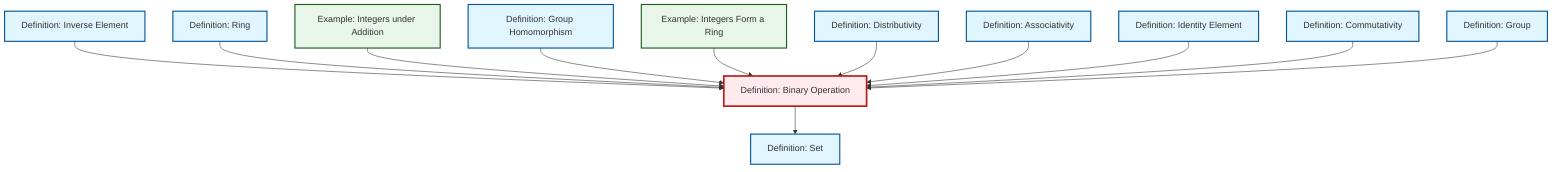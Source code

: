 graph TD
    classDef definition fill:#e1f5fe,stroke:#01579b,stroke-width:2px
    classDef theorem fill:#f3e5f5,stroke:#4a148c,stroke-width:2px
    classDef axiom fill:#fff3e0,stroke:#e65100,stroke-width:2px
    classDef example fill:#e8f5e9,stroke:#1b5e20,stroke-width:2px
    classDef current fill:#ffebee,stroke:#b71c1c,stroke-width:3px
    def-identity-element["Definition: Identity Element"]:::definition
    def-ring["Definition: Ring"]:::definition
    ex-integers-ring["Example: Integers Form a Ring"]:::example
    def-distributivity["Definition: Distributivity"]:::definition
    def-binary-operation["Definition: Binary Operation"]:::definition
    def-set["Definition: Set"]:::definition
    def-associativity["Definition: Associativity"]:::definition
    ex-integers-addition["Example: Integers under Addition"]:::example
    def-group["Definition: Group"]:::definition
    def-inverse-element["Definition: Inverse Element"]:::definition
    def-homomorphism["Definition: Group Homomorphism"]:::definition
    def-commutativity["Definition: Commutativity"]:::definition
    def-inverse-element --> def-binary-operation
    def-binary-operation --> def-set
    def-ring --> def-binary-operation
    ex-integers-addition --> def-binary-operation
    def-homomorphism --> def-binary-operation
    ex-integers-ring --> def-binary-operation
    def-distributivity --> def-binary-operation
    def-associativity --> def-binary-operation
    def-identity-element --> def-binary-operation
    def-commutativity --> def-binary-operation
    def-group --> def-binary-operation
    class def-binary-operation current